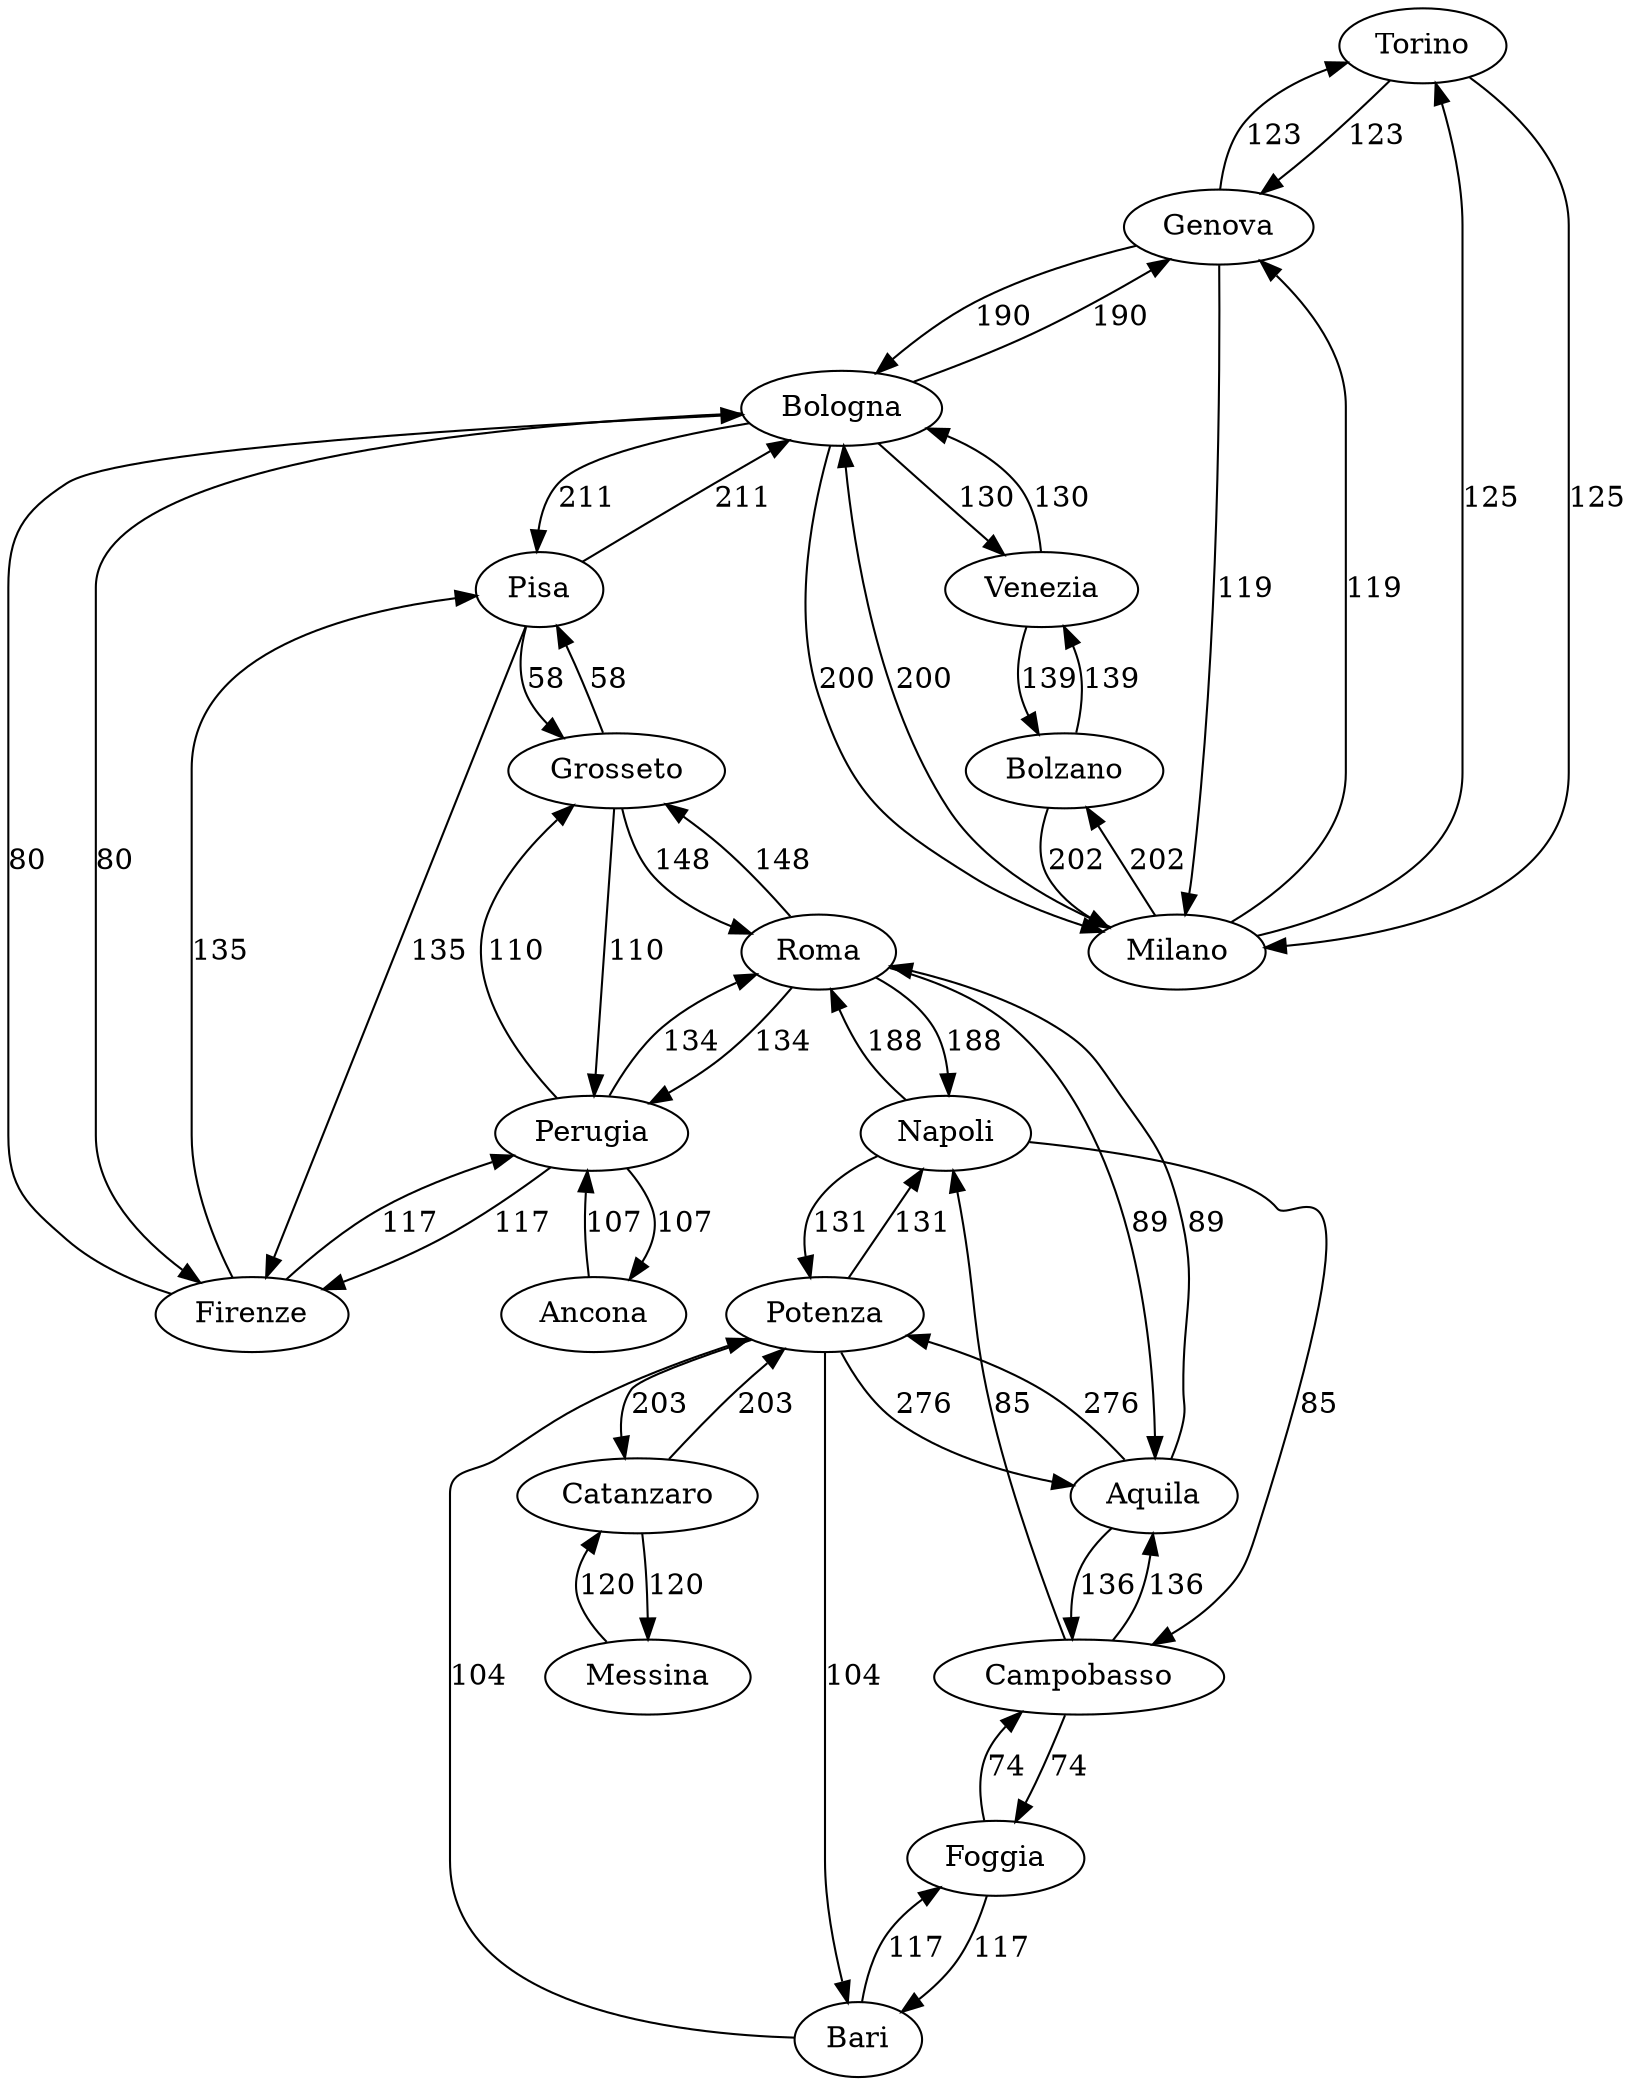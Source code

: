 digraph G {
Torino -> Genova [label="123"]
Genova -> Torino [label="123"]
Torino -> Milano [label="125"]
Milano -> Torino [label="125"]
Milano -> Genova [label="119"]
Genova -> Milano [label="119"]
Genova -> Bologna [label="190"]
Bologna -> Genova [label="190"]
Bologna -> Pisa [label="211"]
Pisa -> Bologna [label="211"]
Pisa -> Firenze [label="135"]
Firenze -> Pisa [label="135"]
Firenze -> Bologna [label="80"]
Bologna -> Firenze [label="80"]
Milano -> Bolzano [label="202"]
Bolzano -> Milano [label="202"]
Milano -> Bologna [label="200"]
Bologna -> Milano [label="200"]
Bologna -> Venezia [label="130"]
Venezia -> Bologna [label="130"]
Venezia -> Bolzano [label="139"]
Bolzano -> Venezia [label="139"]
Firenze -> Perugia [label="117"]
Perugia -> Firenze [label="117"]
Perugia -> Ancona [label="107"]
Ancona -> Perugia [label="107"]
Perugia -> Roma [label="134"]
Roma -> Perugia [label="134"]
Perugia -> Grosseto [label="110"]
Grosseto -> Perugia [label="110"]
Roma -> Grosseto [label="148"]
Grosseto -> Roma [label="148"]
Grosseto -> Pisa [label="58"]
Pisa -> Grosseto [label="58"]
Roma -> Aquila [label="89"]
Aquila -> Roma [label="89"]
Aquila -> Campobasso [label="136"]
Campobasso -> Aquila [label="136"]
Aquila -> Potenza [label="276"]
Potenza -> Aquila [label="276"]
Campobasso -> Foggia [label="74"]
Foggia -> Campobasso [label="74"]
Foggia -> Bari [label="117"]
Bari -> Foggia [label="117"]
Bari -> Potenza [label="104"]
Potenza -> Bari [label="104"]
Potenza -> Catanzaro [label="203"]
Catanzaro -> Potenza [label="203"]
Catanzaro -> Messina [label="120"]
Messina -> Catanzaro [label="120"]
Napoli -> Campobasso [label="85"]
Campobasso -> Napoli [label="85"]
Potenza -> Napoli [label="131"]
Napoli -> Potenza [label="131"]
Roma -> Napoli [label="188"]
Napoli -> Roma [label="188"]
}